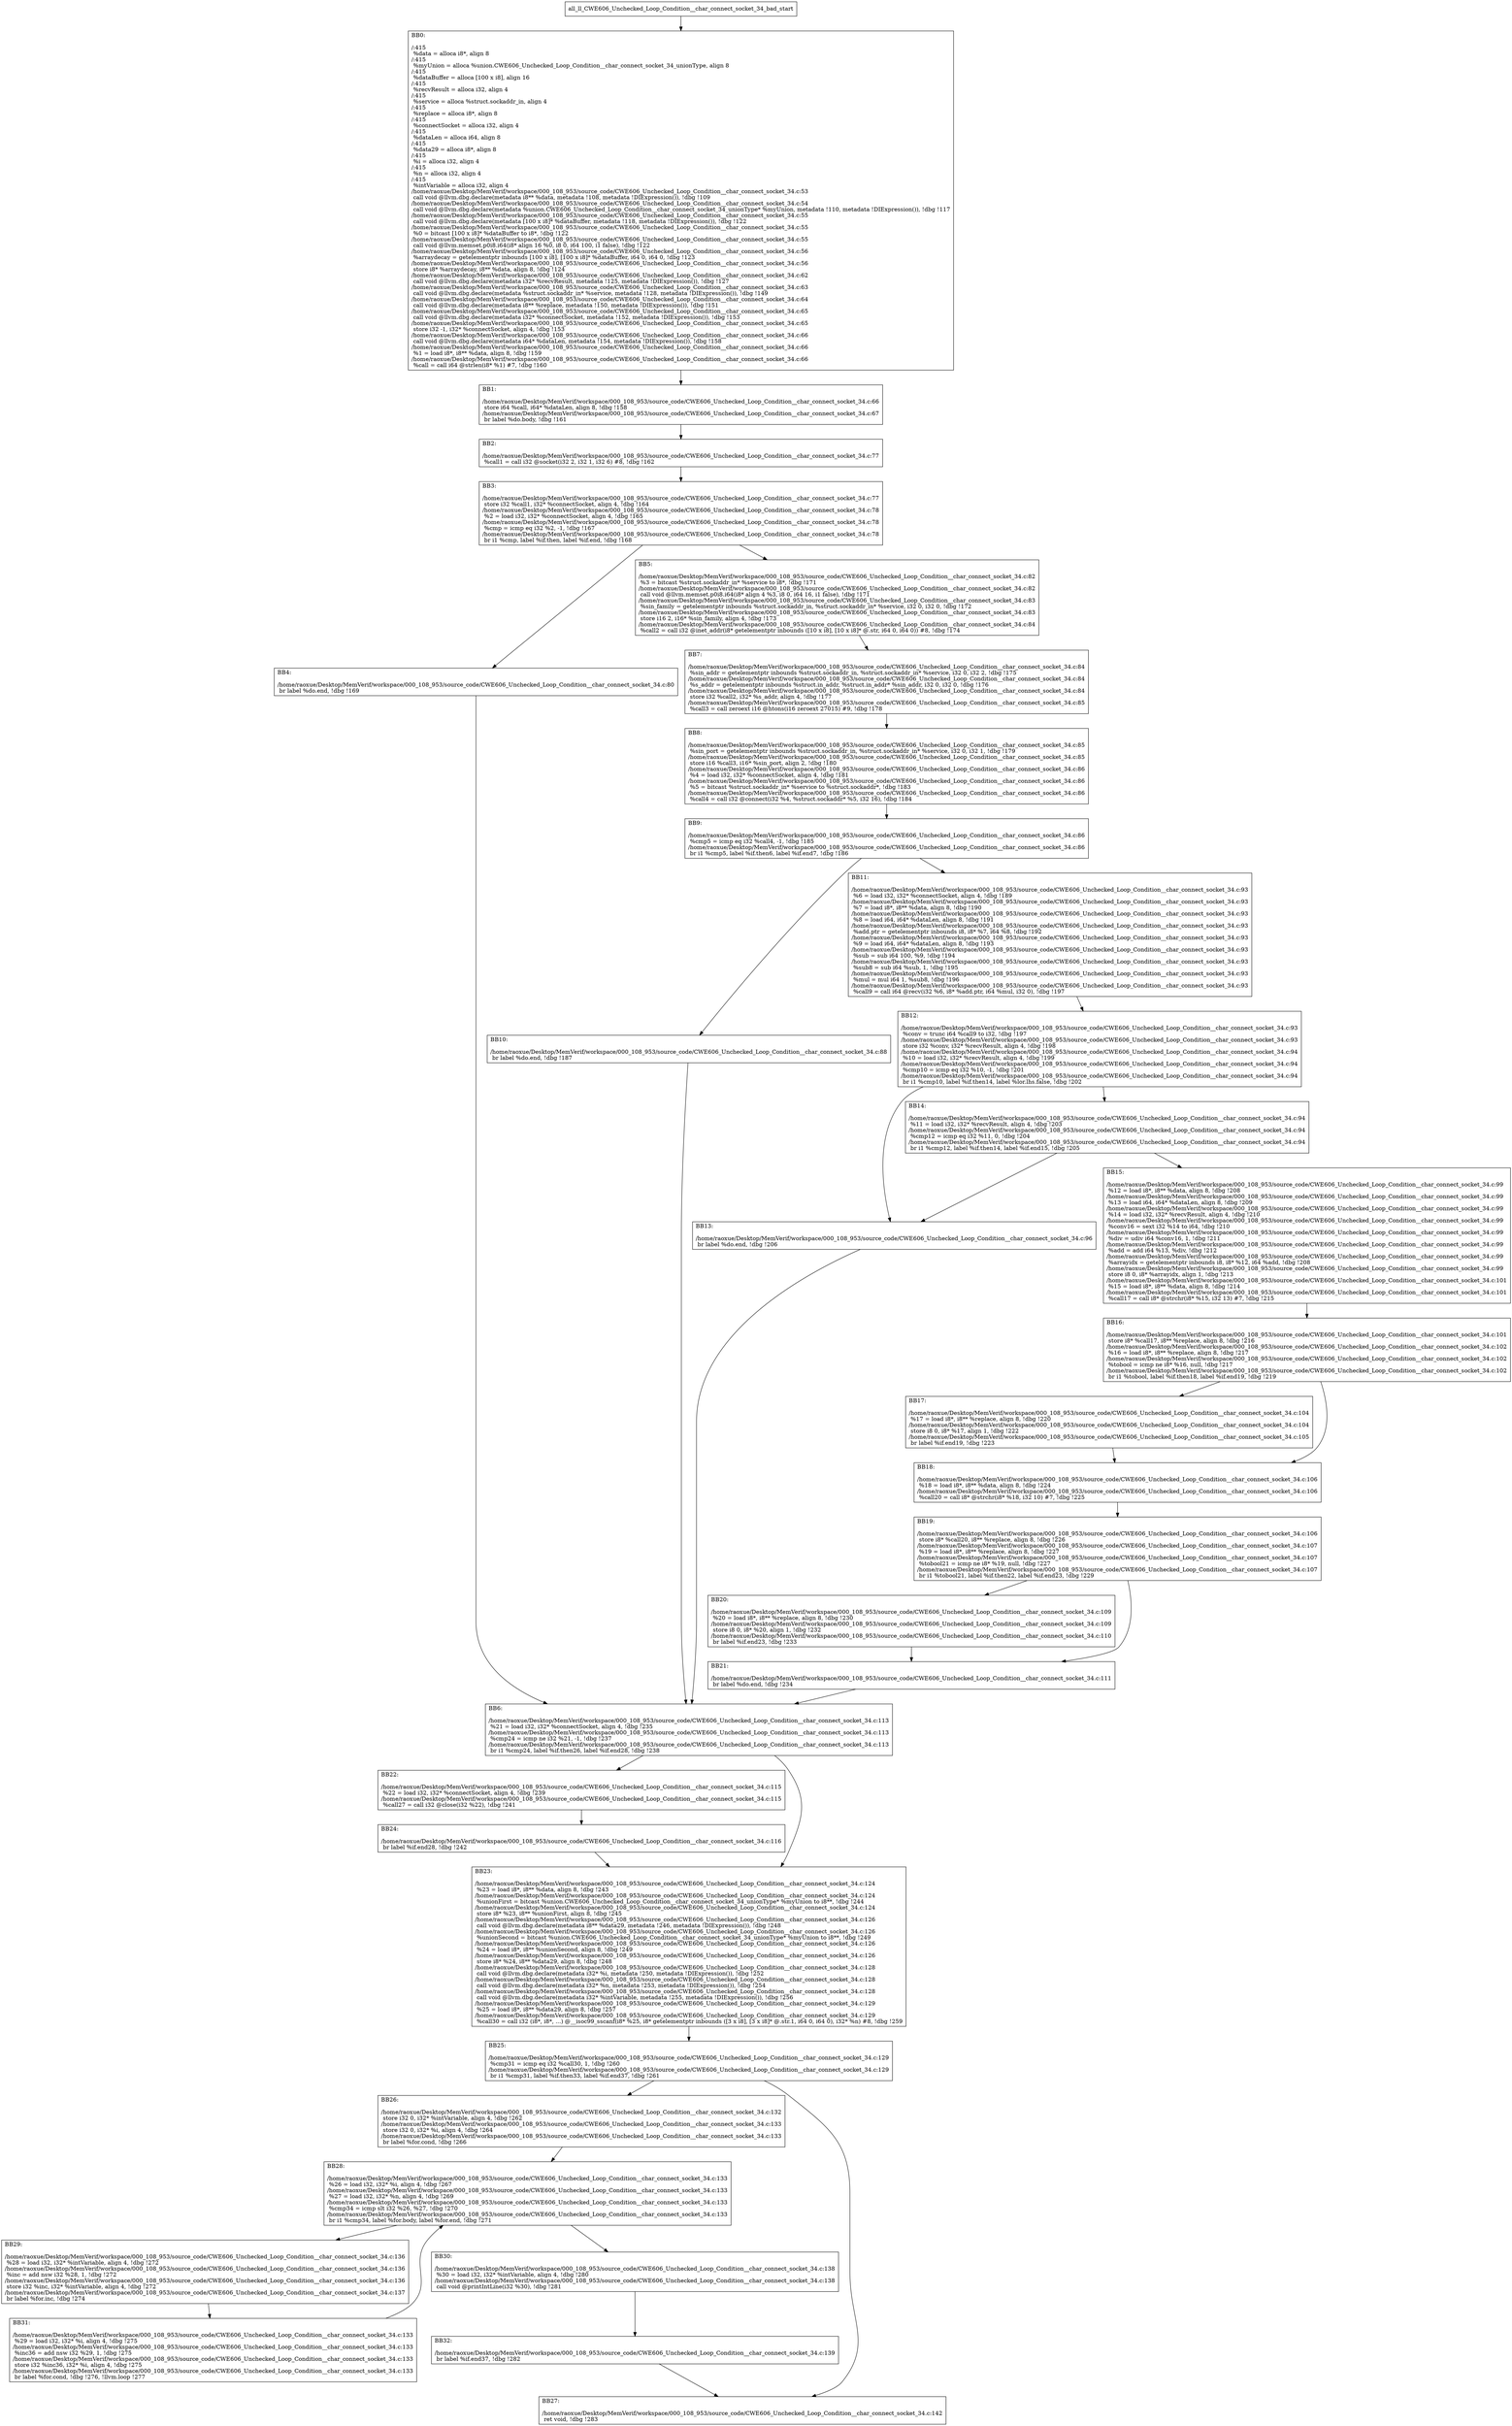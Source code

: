 digraph "CFG for'all_ll_CWE606_Unchecked_Loop_Condition__char_connect_socket_34_bad' function" {
	BBall_ll_CWE606_Unchecked_Loop_Condition__char_connect_socket_34_bad_start[shape=record,label="{all_ll_CWE606_Unchecked_Loop_Condition__char_connect_socket_34_bad_start}"];
	BBall_ll_CWE606_Unchecked_Loop_Condition__char_connect_socket_34_bad_start-> all_ll_CWE606_Unchecked_Loop_Condition__char_connect_socket_34_badBB0;
	all_ll_CWE606_Unchecked_Loop_Condition__char_connect_socket_34_badBB0 [shape=record, label="{BB0:\l\l/:415\l
  %data = alloca i8*, align 8\l
/:415\l
  %myUnion = alloca %union.CWE606_Unchecked_Loop_Condition__char_connect_socket_34_unionType, align 8\l
/:415\l
  %dataBuffer = alloca [100 x i8], align 16\l
/:415\l
  %recvResult = alloca i32, align 4\l
/:415\l
  %service = alloca %struct.sockaddr_in, align 4\l
/:415\l
  %replace = alloca i8*, align 8\l
/:415\l
  %connectSocket = alloca i32, align 4\l
/:415\l
  %dataLen = alloca i64, align 8\l
/:415\l
  %data29 = alloca i8*, align 8\l
/:415\l
  %i = alloca i32, align 4\l
/:415\l
  %n = alloca i32, align 4\l
/:415\l
  %intVariable = alloca i32, align 4\l
/home/raoxue/Desktop/MemVerif/workspace/000_108_953/source_code/CWE606_Unchecked_Loop_Condition__char_connect_socket_34.c:53\l
  call void @llvm.dbg.declare(metadata i8** %data, metadata !108, metadata !DIExpression()), !dbg !109\l
/home/raoxue/Desktop/MemVerif/workspace/000_108_953/source_code/CWE606_Unchecked_Loop_Condition__char_connect_socket_34.c:54\l
  call void @llvm.dbg.declare(metadata %union.CWE606_Unchecked_Loop_Condition__char_connect_socket_34_unionType* %myUnion, metadata !110, metadata !DIExpression()), !dbg !117\l
/home/raoxue/Desktop/MemVerif/workspace/000_108_953/source_code/CWE606_Unchecked_Loop_Condition__char_connect_socket_34.c:55\l
  call void @llvm.dbg.declare(metadata [100 x i8]* %dataBuffer, metadata !118, metadata !DIExpression()), !dbg !122\l
/home/raoxue/Desktop/MemVerif/workspace/000_108_953/source_code/CWE606_Unchecked_Loop_Condition__char_connect_socket_34.c:55\l
  %0 = bitcast [100 x i8]* %dataBuffer to i8*, !dbg !122\l
/home/raoxue/Desktop/MemVerif/workspace/000_108_953/source_code/CWE606_Unchecked_Loop_Condition__char_connect_socket_34.c:55\l
  call void @llvm.memset.p0i8.i64(i8* align 16 %0, i8 0, i64 100, i1 false), !dbg !122\l
/home/raoxue/Desktop/MemVerif/workspace/000_108_953/source_code/CWE606_Unchecked_Loop_Condition__char_connect_socket_34.c:56\l
  %arraydecay = getelementptr inbounds [100 x i8], [100 x i8]* %dataBuffer, i64 0, i64 0, !dbg !123\l
/home/raoxue/Desktop/MemVerif/workspace/000_108_953/source_code/CWE606_Unchecked_Loop_Condition__char_connect_socket_34.c:56\l
  store i8* %arraydecay, i8** %data, align 8, !dbg !124\l
/home/raoxue/Desktop/MemVerif/workspace/000_108_953/source_code/CWE606_Unchecked_Loop_Condition__char_connect_socket_34.c:62\l
  call void @llvm.dbg.declare(metadata i32* %recvResult, metadata !125, metadata !DIExpression()), !dbg !127\l
/home/raoxue/Desktop/MemVerif/workspace/000_108_953/source_code/CWE606_Unchecked_Loop_Condition__char_connect_socket_34.c:63\l
  call void @llvm.dbg.declare(metadata %struct.sockaddr_in* %service, metadata !128, metadata !DIExpression()), !dbg !149\l
/home/raoxue/Desktop/MemVerif/workspace/000_108_953/source_code/CWE606_Unchecked_Loop_Condition__char_connect_socket_34.c:64\l
  call void @llvm.dbg.declare(metadata i8** %replace, metadata !150, metadata !DIExpression()), !dbg !151\l
/home/raoxue/Desktop/MemVerif/workspace/000_108_953/source_code/CWE606_Unchecked_Loop_Condition__char_connect_socket_34.c:65\l
  call void @llvm.dbg.declare(metadata i32* %connectSocket, metadata !152, metadata !DIExpression()), !dbg !153\l
/home/raoxue/Desktop/MemVerif/workspace/000_108_953/source_code/CWE606_Unchecked_Loop_Condition__char_connect_socket_34.c:65\l
  store i32 -1, i32* %connectSocket, align 4, !dbg !153\l
/home/raoxue/Desktop/MemVerif/workspace/000_108_953/source_code/CWE606_Unchecked_Loop_Condition__char_connect_socket_34.c:66\l
  call void @llvm.dbg.declare(metadata i64* %dataLen, metadata !154, metadata !DIExpression()), !dbg !158\l
/home/raoxue/Desktop/MemVerif/workspace/000_108_953/source_code/CWE606_Unchecked_Loop_Condition__char_connect_socket_34.c:66\l
  %1 = load i8*, i8** %data, align 8, !dbg !159\l
/home/raoxue/Desktop/MemVerif/workspace/000_108_953/source_code/CWE606_Unchecked_Loop_Condition__char_connect_socket_34.c:66\l
  %call = call i64 @strlen(i8* %1) #7, !dbg !160\l
}"];
	all_ll_CWE606_Unchecked_Loop_Condition__char_connect_socket_34_badBB0-> all_ll_CWE606_Unchecked_Loop_Condition__char_connect_socket_34_badBB1;
	all_ll_CWE606_Unchecked_Loop_Condition__char_connect_socket_34_badBB1 [shape=record, label="{BB1:\l\l/home/raoxue/Desktop/MemVerif/workspace/000_108_953/source_code/CWE606_Unchecked_Loop_Condition__char_connect_socket_34.c:66\l
  store i64 %call, i64* %dataLen, align 8, !dbg !158\l
/home/raoxue/Desktop/MemVerif/workspace/000_108_953/source_code/CWE606_Unchecked_Loop_Condition__char_connect_socket_34.c:67\l
  br label %do.body, !dbg !161\l
}"];
	all_ll_CWE606_Unchecked_Loop_Condition__char_connect_socket_34_badBB1-> all_ll_CWE606_Unchecked_Loop_Condition__char_connect_socket_34_badBB2;
	all_ll_CWE606_Unchecked_Loop_Condition__char_connect_socket_34_badBB2 [shape=record, label="{BB2:\l\l/home/raoxue/Desktop/MemVerif/workspace/000_108_953/source_code/CWE606_Unchecked_Loop_Condition__char_connect_socket_34.c:77\l
  %call1 = call i32 @socket(i32 2, i32 1, i32 6) #8, !dbg !162\l
}"];
	all_ll_CWE606_Unchecked_Loop_Condition__char_connect_socket_34_badBB2-> all_ll_CWE606_Unchecked_Loop_Condition__char_connect_socket_34_badBB3;
	all_ll_CWE606_Unchecked_Loop_Condition__char_connect_socket_34_badBB3 [shape=record, label="{BB3:\l\l/home/raoxue/Desktop/MemVerif/workspace/000_108_953/source_code/CWE606_Unchecked_Loop_Condition__char_connect_socket_34.c:77\l
  store i32 %call1, i32* %connectSocket, align 4, !dbg !164\l
/home/raoxue/Desktop/MemVerif/workspace/000_108_953/source_code/CWE606_Unchecked_Loop_Condition__char_connect_socket_34.c:78\l
  %2 = load i32, i32* %connectSocket, align 4, !dbg !165\l
/home/raoxue/Desktop/MemVerif/workspace/000_108_953/source_code/CWE606_Unchecked_Loop_Condition__char_connect_socket_34.c:78\l
  %cmp = icmp eq i32 %2, -1, !dbg !167\l
/home/raoxue/Desktop/MemVerif/workspace/000_108_953/source_code/CWE606_Unchecked_Loop_Condition__char_connect_socket_34.c:78\l
  br i1 %cmp, label %if.then, label %if.end, !dbg !168\l
}"];
	all_ll_CWE606_Unchecked_Loop_Condition__char_connect_socket_34_badBB3-> all_ll_CWE606_Unchecked_Loop_Condition__char_connect_socket_34_badBB4;
	all_ll_CWE606_Unchecked_Loop_Condition__char_connect_socket_34_badBB3-> all_ll_CWE606_Unchecked_Loop_Condition__char_connect_socket_34_badBB5;
	all_ll_CWE606_Unchecked_Loop_Condition__char_connect_socket_34_badBB4 [shape=record, label="{BB4:\l\l/home/raoxue/Desktop/MemVerif/workspace/000_108_953/source_code/CWE606_Unchecked_Loop_Condition__char_connect_socket_34.c:80\l
  br label %do.end, !dbg !169\l
}"];
	all_ll_CWE606_Unchecked_Loop_Condition__char_connect_socket_34_badBB4-> all_ll_CWE606_Unchecked_Loop_Condition__char_connect_socket_34_badBB6;
	all_ll_CWE606_Unchecked_Loop_Condition__char_connect_socket_34_badBB5 [shape=record, label="{BB5:\l\l/home/raoxue/Desktop/MemVerif/workspace/000_108_953/source_code/CWE606_Unchecked_Loop_Condition__char_connect_socket_34.c:82\l
  %3 = bitcast %struct.sockaddr_in* %service to i8*, !dbg !171\l
/home/raoxue/Desktop/MemVerif/workspace/000_108_953/source_code/CWE606_Unchecked_Loop_Condition__char_connect_socket_34.c:82\l
  call void @llvm.memset.p0i8.i64(i8* align 4 %3, i8 0, i64 16, i1 false), !dbg !171\l
/home/raoxue/Desktop/MemVerif/workspace/000_108_953/source_code/CWE606_Unchecked_Loop_Condition__char_connect_socket_34.c:83\l
  %sin_family = getelementptr inbounds %struct.sockaddr_in, %struct.sockaddr_in* %service, i32 0, i32 0, !dbg !172\l
/home/raoxue/Desktop/MemVerif/workspace/000_108_953/source_code/CWE606_Unchecked_Loop_Condition__char_connect_socket_34.c:83\l
  store i16 2, i16* %sin_family, align 4, !dbg !173\l
/home/raoxue/Desktop/MemVerif/workspace/000_108_953/source_code/CWE606_Unchecked_Loop_Condition__char_connect_socket_34.c:84\l
  %call2 = call i32 @inet_addr(i8* getelementptr inbounds ([10 x i8], [10 x i8]* @.str, i64 0, i64 0)) #8, !dbg !174\l
}"];
	all_ll_CWE606_Unchecked_Loop_Condition__char_connect_socket_34_badBB5-> all_ll_CWE606_Unchecked_Loop_Condition__char_connect_socket_34_badBB7;
	all_ll_CWE606_Unchecked_Loop_Condition__char_connect_socket_34_badBB7 [shape=record, label="{BB7:\l\l/home/raoxue/Desktop/MemVerif/workspace/000_108_953/source_code/CWE606_Unchecked_Loop_Condition__char_connect_socket_34.c:84\l
  %sin_addr = getelementptr inbounds %struct.sockaddr_in, %struct.sockaddr_in* %service, i32 0, i32 2, !dbg !175\l
/home/raoxue/Desktop/MemVerif/workspace/000_108_953/source_code/CWE606_Unchecked_Loop_Condition__char_connect_socket_34.c:84\l
  %s_addr = getelementptr inbounds %struct.in_addr, %struct.in_addr* %sin_addr, i32 0, i32 0, !dbg !176\l
/home/raoxue/Desktop/MemVerif/workspace/000_108_953/source_code/CWE606_Unchecked_Loop_Condition__char_connect_socket_34.c:84\l
  store i32 %call2, i32* %s_addr, align 4, !dbg !177\l
/home/raoxue/Desktop/MemVerif/workspace/000_108_953/source_code/CWE606_Unchecked_Loop_Condition__char_connect_socket_34.c:85\l
  %call3 = call zeroext i16 @htons(i16 zeroext 27015) #9, !dbg !178\l
}"];
	all_ll_CWE606_Unchecked_Loop_Condition__char_connect_socket_34_badBB7-> all_ll_CWE606_Unchecked_Loop_Condition__char_connect_socket_34_badBB8;
	all_ll_CWE606_Unchecked_Loop_Condition__char_connect_socket_34_badBB8 [shape=record, label="{BB8:\l\l/home/raoxue/Desktop/MemVerif/workspace/000_108_953/source_code/CWE606_Unchecked_Loop_Condition__char_connect_socket_34.c:85\l
  %sin_port = getelementptr inbounds %struct.sockaddr_in, %struct.sockaddr_in* %service, i32 0, i32 1, !dbg !179\l
/home/raoxue/Desktop/MemVerif/workspace/000_108_953/source_code/CWE606_Unchecked_Loop_Condition__char_connect_socket_34.c:85\l
  store i16 %call3, i16* %sin_port, align 2, !dbg !180\l
/home/raoxue/Desktop/MemVerif/workspace/000_108_953/source_code/CWE606_Unchecked_Loop_Condition__char_connect_socket_34.c:86\l
  %4 = load i32, i32* %connectSocket, align 4, !dbg !181\l
/home/raoxue/Desktop/MemVerif/workspace/000_108_953/source_code/CWE606_Unchecked_Loop_Condition__char_connect_socket_34.c:86\l
  %5 = bitcast %struct.sockaddr_in* %service to %struct.sockaddr*, !dbg !183\l
/home/raoxue/Desktop/MemVerif/workspace/000_108_953/source_code/CWE606_Unchecked_Loop_Condition__char_connect_socket_34.c:86\l
  %call4 = call i32 @connect(i32 %4, %struct.sockaddr* %5, i32 16), !dbg !184\l
}"];
	all_ll_CWE606_Unchecked_Loop_Condition__char_connect_socket_34_badBB8-> all_ll_CWE606_Unchecked_Loop_Condition__char_connect_socket_34_badBB9;
	all_ll_CWE606_Unchecked_Loop_Condition__char_connect_socket_34_badBB9 [shape=record, label="{BB9:\l\l/home/raoxue/Desktop/MemVerif/workspace/000_108_953/source_code/CWE606_Unchecked_Loop_Condition__char_connect_socket_34.c:86\l
  %cmp5 = icmp eq i32 %call4, -1, !dbg !185\l
/home/raoxue/Desktop/MemVerif/workspace/000_108_953/source_code/CWE606_Unchecked_Loop_Condition__char_connect_socket_34.c:86\l
  br i1 %cmp5, label %if.then6, label %if.end7, !dbg !186\l
}"];
	all_ll_CWE606_Unchecked_Loop_Condition__char_connect_socket_34_badBB9-> all_ll_CWE606_Unchecked_Loop_Condition__char_connect_socket_34_badBB10;
	all_ll_CWE606_Unchecked_Loop_Condition__char_connect_socket_34_badBB9-> all_ll_CWE606_Unchecked_Loop_Condition__char_connect_socket_34_badBB11;
	all_ll_CWE606_Unchecked_Loop_Condition__char_connect_socket_34_badBB10 [shape=record, label="{BB10:\l\l/home/raoxue/Desktop/MemVerif/workspace/000_108_953/source_code/CWE606_Unchecked_Loop_Condition__char_connect_socket_34.c:88\l
  br label %do.end, !dbg !187\l
}"];
	all_ll_CWE606_Unchecked_Loop_Condition__char_connect_socket_34_badBB10-> all_ll_CWE606_Unchecked_Loop_Condition__char_connect_socket_34_badBB6;
	all_ll_CWE606_Unchecked_Loop_Condition__char_connect_socket_34_badBB11 [shape=record, label="{BB11:\l\l/home/raoxue/Desktop/MemVerif/workspace/000_108_953/source_code/CWE606_Unchecked_Loop_Condition__char_connect_socket_34.c:93\l
  %6 = load i32, i32* %connectSocket, align 4, !dbg !189\l
/home/raoxue/Desktop/MemVerif/workspace/000_108_953/source_code/CWE606_Unchecked_Loop_Condition__char_connect_socket_34.c:93\l
  %7 = load i8*, i8** %data, align 8, !dbg !190\l
/home/raoxue/Desktop/MemVerif/workspace/000_108_953/source_code/CWE606_Unchecked_Loop_Condition__char_connect_socket_34.c:93\l
  %8 = load i64, i64* %dataLen, align 8, !dbg !191\l
/home/raoxue/Desktop/MemVerif/workspace/000_108_953/source_code/CWE606_Unchecked_Loop_Condition__char_connect_socket_34.c:93\l
  %add.ptr = getelementptr inbounds i8, i8* %7, i64 %8, !dbg !192\l
/home/raoxue/Desktop/MemVerif/workspace/000_108_953/source_code/CWE606_Unchecked_Loop_Condition__char_connect_socket_34.c:93\l
  %9 = load i64, i64* %dataLen, align 8, !dbg !193\l
/home/raoxue/Desktop/MemVerif/workspace/000_108_953/source_code/CWE606_Unchecked_Loop_Condition__char_connect_socket_34.c:93\l
  %sub = sub i64 100, %9, !dbg !194\l
/home/raoxue/Desktop/MemVerif/workspace/000_108_953/source_code/CWE606_Unchecked_Loop_Condition__char_connect_socket_34.c:93\l
  %sub8 = sub i64 %sub, 1, !dbg !195\l
/home/raoxue/Desktop/MemVerif/workspace/000_108_953/source_code/CWE606_Unchecked_Loop_Condition__char_connect_socket_34.c:93\l
  %mul = mul i64 1, %sub8, !dbg !196\l
/home/raoxue/Desktop/MemVerif/workspace/000_108_953/source_code/CWE606_Unchecked_Loop_Condition__char_connect_socket_34.c:93\l
  %call9 = call i64 @recv(i32 %6, i8* %add.ptr, i64 %mul, i32 0), !dbg !197\l
}"];
	all_ll_CWE606_Unchecked_Loop_Condition__char_connect_socket_34_badBB11-> all_ll_CWE606_Unchecked_Loop_Condition__char_connect_socket_34_badBB12;
	all_ll_CWE606_Unchecked_Loop_Condition__char_connect_socket_34_badBB12 [shape=record, label="{BB12:\l\l/home/raoxue/Desktop/MemVerif/workspace/000_108_953/source_code/CWE606_Unchecked_Loop_Condition__char_connect_socket_34.c:93\l
  %conv = trunc i64 %call9 to i32, !dbg !197\l
/home/raoxue/Desktop/MemVerif/workspace/000_108_953/source_code/CWE606_Unchecked_Loop_Condition__char_connect_socket_34.c:93\l
  store i32 %conv, i32* %recvResult, align 4, !dbg !198\l
/home/raoxue/Desktop/MemVerif/workspace/000_108_953/source_code/CWE606_Unchecked_Loop_Condition__char_connect_socket_34.c:94\l
  %10 = load i32, i32* %recvResult, align 4, !dbg !199\l
/home/raoxue/Desktop/MemVerif/workspace/000_108_953/source_code/CWE606_Unchecked_Loop_Condition__char_connect_socket_34.c:94\l
  %cmp10 = icmp eq i32 %10, -1, !dbg !201\l
/home/raoxue/Desktop/MemVerif/workspace/000_108_953/source_code/CWE606_Unchecked_Loop_Condition__char_connect_socket_34.c:94\l
  br i1 %cmp10, label %if.then14, label %lor.lhs.false, !dbg !202\l
}"];
	all_ll_CWE606_Unchecked_Loop_Condition__char_connect_socket_34_badBB12-> all_ll_CWE606_Unchecked_Loop_Condition__char_connect_socket_34_badBB13;
	all_ll_CWE606_Unchecked_Loop_Condition__char_connect_socket_34_badBB12-> all_ll_CWE606_Unchecked_Loop_Condition__char_connect_socket_34_badBB14;
	all_ll_CWE606_Unchecked_Loop_Condition__char_connect_socket_34_badBB14 [shape=record, label="{BB14:\l\l/home/raoxue/Desktop/MemVerif/workspace/000_108_953/source_code/CWE606_Unchecked_Loop_Condition__char_connect_socket_34.c:94\l
  %11 = load i32, i32* %recvResult, align 4, !dbg !203\l
/home/raoxue/Desktop/MemVerif/workspace/000_108_953/source_code/CWE606_Unchecked_Loop_Condition__char_connect_socket_34.c:94\l
  %cmp12 = icmp eq i32 %11, 0, !dbg !204\l
/home/raoxue/Desktop/MemVerif/workspace/000_108_953/source_code/CWE606_Unchecked_Loop_Condition__char_connect_socket_34.c:94\l
  br i1 %cmp12, label %if.then14, label %if.end15, !dbg !205\l
}"];
	all_ll_CWE606_Unchecked_Loop_Condition__char_connect_socket_34_badBB14-> all_ll_CWE606_Unchecked_Loop_Condition__char_connect_socket_34_badBB13;
	all_ll_CWE606_Unchecked_Loop_Condition__char_connect_socket_34_badBB14-> all_ll_CWE606_Unchecked_Loop_Condition__char_connect_socket_34_badBB15;
	all_ll_CWE606_Unchecked_Loop_Condition__char_connect_socket_34_badBB13 [shape=record, label="{BB13:\l\l/home/raoxue/Desktop/MemVerif/workspace/000_108_953/source_code/CWE606_Unchecked_Loop_Condition__char_connect_socket_34.c:96\l
  br label %do.end, !dbg !206\l
}"];
	all_ll_CWE606_Unchecked_Loop_Condition__char_connect_socket_34_badBB13-> all_ll_CWE606_Unchecked_Loop_Condition__char_connect_socket_34_badBB6;
	all_ll_CWE606_Unchecked_Loop_Condition__char_connect_socket_34_badBB15 [shape=record, label="{BB15:\l\l/home/raoxue/Desktop/MemVerif/workspace/000_108_953/source_code/CWE606_Unchecked_Loop_Condition__char_connect_socket_34.c:99\l
  %12 = load i8*, i8** %data, align 8, !dbg !208\l
/home/raoxue/Desktop/MemVerif/workspace/000_108_953/source_code/CWE606_Unchecked_Loop_Condition__char_connect_socket_34.c:99\l
  %13 = load i64, i64* %dataLen, align 8, !dbg !209\l
/home/raoxue/Desktop/MemVerif/workspace/000_108_953/source_code/CWE606_Unchecked_Loop_Condition__char_connect_socket_34.c:99\l
  %14 = load i32, i32* %recvResult, align 4, !dbg !210\l
/home/raoxue/Desktop/MemVerif/workspace/000_108_953/source_code/CWE606_Unchecked_Loop_Condition__char_connect_socket_34.c:99\l
  %conv16 = sext i32 %14 to i64, !dbg !210\l
/home/raoxue/Desktop/MemVerif/workspace/000_108_953/source_code/CWE606_Unchecked_Loop_Condition__char_connect_socket_34.c:99\l
  %div = udiv i64 %conv16, 1, !dbg !211\l
/home/raoxue/Desktop/MemVerif/workspace/000_108_953/source_code/CWE606_Unchecked_Loop_Condition__char_connect_socket_34.c:99\l
  %add = add i64 %13, %div, !dbg !212\l
/home/raoxue/Desktop/MemVerif/workspace/000_108_953/source_code/CWE606_Unchecked_Loop_Condition__char_connect_socket_34.c:99\l
  %arrayidx = getelementptr inbounds i8, i8* %12, i64 %add, !dbg !208\l
/home/raoxue/Desktop/MemVerif/workspace/000_108_953/source_code/CWE606_Unchecked_Loop_Condition__char_connect_socket_34.c:99\l
  store i8 0, i8* %arrayidx, align 1, !dbg !213\l
/home/raoxue/Desktop/MemVerif/workspace/000_108_953/source_code/CWE606_Unchecked_Loop_Condition__char_connect_socket_34.c:101\l
  %15 = load i8*, i8** %data, align 8, !dbg !214\l
/home/raoxue/Desktop/MemVerif/workspace/000_108_953/source_code/CWE606_Unchecked_Loop_Condition__char_connect_socket_34.c:101\l
  %call17 = call i8* @strchr(i8* %15, i32 13) #7, !dbg !215\l
}"];
	all_ll_CWE606_Unchecked_Loop_Condition__char_connect_socket_34_badBB15-> all_ll_CWE606_Unchecked_Loop_Condition__char_connect_socket_34_badBB16;
	all_ll_CWE606_Unchecked_Loop_Condition__char_connect_socket_34_badBB16 [shape=record, label="{BB16:\l\l/home/raoxue/Desktop/MemVerif/workspace/000_108_953/source_code/CWE606_Unchecked_Loop_Condition__char_connect_socket_34.c:101\l
  store i8* %call17, i8** %replace, align 8, !dbg !216\l
/home/raoxue/Desktop/MemVerif/workspace/000_108_953/source_code/CWE606_Unchecked_Loop_Condition__char_connect_socket_34.c:102\l
  %16 = load i8*, i8** %replace, align 8, !dbg !217\l
/home/raoxue/Desktop/MemVerif/workspace/000_108_953/source_code/CWE606_Unchecked_Loop_Condition__char_connect_socket_34.c:102\l
  %tobool = icmp ne i8* %16, null, !dbg !217\l
/home/raoxue/Desktop/MemVerif/workspace/000_108_953/source_code/CWE606_Unchecked_Loop_Condition__char_connect_socket_34.c:102\l
  br i1 %tobool, label %if.then18, label %if.end19, !dbg !219\l
}"];
	all_ll_CWE606_Unchecked_Loop_Condition__char_connect_socket_34_badBB16-> all_ll_CWE606_Unchecked_Loop_Condition__char_connect_socket_34_badBB17;
	all_ll_CWE606_Unchecked_Loop_Condition__char_connect_socket_34_badBB16-> all_ll_CWE606_Unchecked_Loop_Condition__char_connect_socket_34_badBB18;
	all_ll_CWE606_Unchecked_Loop_Condition__char_connect_socket_34_badBB17 [shape=record, label="{BB17:\l\l/home/raoxue/Desktop/MemVerif/workspace/000_108_953/source_code/CWE606_Unchecked_Loop_Condition__char_connect_socket_34.c:104\l
  %17 = load i8*, i8** %replace, align 8, !dbg !220\l
/home/raoxue/Desktop/MemVerif/workspace/000_108_953/source_code/CWE606_Unchecked_Loop_Condition__char_connect_socket_34.c:104\l
  store i8 0, i8* %17, align 1, !dbg !222\l
/home/raoxue/Desktop/MemVerif/workspace/000_108_953/source_code/CWE606_Unchecked_Loop_Condition__char_connect_socket_34.c:105\l
  br label %if.end19, !dbg !223\l
}"];
	all_ll_CWE606_Unchecked_Loop_Condition__char_connect_socket_34_badBB17-> all_ll_CWE606_Unchecked_Loop_Condition__char_connect_socket_34_badBB18;
	all_ll_CWE606_Unchecked_Loop_Condition__char_connect_socket_34_badBB18 [shape=record, label="{BB18:\l\l/home/raoxue/Desktop/MemVerif/workspace/000_108_953/source_code/CWE606_Unchecked_Loop_Condition__char_connect_socket_34.c:106\l
  %18 = load i8*, i8** %data, align 8, !dbg !224\l
/home/raoxue/Desktop/MemVerif/workspace/000_108_953/source_code/CWE606_Unchecked_Loop_Condition__char_connect_socket_34.c:106\l
  %call20 = call i8* @strchr(i8* %18, i32 10) #7, !dbg !225\l
}"];
	all_ll_CWE606_Unchecked_Loop_Condition__char_connect_socket_34_badBB18-> all_ll_CWE606_Unchecked_Loop_Condition__char_connect_socket_34_badBB19;
	all_ll_CWE606_Unchecked_Loop_Condition__char_connect_socket_34_badBB19 [shape=record, label="{BB19:\l\l/home/raoxue/Desktop/MemVerif/workspace/000_108_953/source_code/CWE606_Unchecked_Loop_Condition__char_connect_socket_34.c:106\l
  store i8* %call20, i8** %replace, align 8, !dbg !226\l
/home/raoxue/Desktop/MemVerif/workspace/000_108_953/source_code/CWE606_Unchecked_Loop_Condition__char_connect_socket_34.c:107\l
  %19 = load i8*, i8** %replace, align 8, !dbg !227\l
/home/raoxue/Desktop/MemVerif/workspace/000_108_953/source_code/CWE606_Unchecked_Loop_Condition__char_connect_socket_34.c:107\l
  %tobool21 = icmp ne i8* %19, null, !dbg !227\l
/home/raoxue/Desktop/MemVerif/workspace/000_108_953/source_code/CWE606_Unchecked_Loop_Condition__char_connect_socket_34.c:107\l
  br i1 %tobool21, label %if.then22, label %if.end23, !dbg !229\l
}"];
	all_ll_CWE606_Unchecked_Loop_Condition__char_connect_socket_34_badBB19-> all_ll_CWE606_Unchecked_Loop_Condition__char_connect_socket_34_badBB20;
	all_ll_CWE606_Unchecked_Loop_Condition__char_connect_socket_34_badBB19-> all_ll_CWE606_Unchecked_Loop_Condition__char_connect_socket_34_badBB21;
	all_ll_CWE606_Unchecked_Loop_Condition__char_connect_socket_34_badBB20 [shape=record, label="{BB20:\l\l/home/raoxue/Desktop/MemVerif/workspace/000_108_953/source_code/CWE606_Unchecked_Loop_Condition__char_connect_socket_34.c:109\l
  %20 = load i8*, i8** %replace, align 8, !dbg !230\l
/home/raoxue/Desktop/MemVerif/workspace/000_108_953/source_code/CWE606_Unchecked_Loop_Condition__char_connect_socket_34.c:109\l
  store i8 0, i8* %20, align 1, !dbg !232\l
/home/raoxue/Desktop/MemVerif/workspace/000_108_953/source_code/CWE606_Unchecked_Loop_Condition__char_connect_socket_34.c:110\l
  br label %if.end23, !dbg !233\l
}"];
	all_ll_CWE606_Unchecked_Loop_Condition__char_connect_socket_34_badBB20-> all_ll_CWE606_Unchecked_Loop_Condition__char_connect_socket_34_badBB21;
	all_ll_CWE606_Unchecked_Loop_Condition__char_connect_socket_34_badBB21 [shape=record, label="{BB21:\l\l/home/raoxue/Desktop/MemVerif/workspace/000_108_953/source_code/CWE606_Unchecked_Loop_Condition__char_connect_socket_34.c:111\l
  br label %do.end, !dbg !234\l
}"];
	all_ll_CWE606_Unchecked_Loop_Condition__char_connect_socket_34_badBB21-> all_ll_CWE606_Unchecked_Loop_Condition__char_connect_socket_34_badBB6;
	all_ll_CWE606_Unchecked_Loop_Condition__char_connect_socket_34_badBB6 [shape=record, label="{BB6:\l\l/home/raoxue/Desktop/MemVerif/workspace/000_108_953/source_code/CWE606_Unchecked_Loop_Condition__char_connect_socket_34.c:113\l
  %21 = load i32, i32* %connectSocket, align 4, !dbg !235\l
/home/raoxue/Desktop/MemVerif/workspace/000_108_953/source_code/CWE606_Unchecked_Loop_Condition__char_connect_socket_34.c:113\l
  %cmp24 = icmp ne i32 %21, -1, !dbg !237\l
/home/raoxue/Desktop/MemVerif/workspace/000_108_953/source_code/CWE606_Unchecked_Loop_Condition__char_connect_socket_34.c:113\l
  br i1 %cmp24, label %if.then26, label %if.end28, !dbg !238\l
}"];
	all_ll_CWE606_Unchecked_Loop_Condition__char_connect_socket_34_badBB6-> all_ll_CWE606_Unchecked_Loop_Condition__char_connect_socket_34_badBB22;
	all_ll_CWE606_Unchecked_Loop_Condition__char_connect_socket_34_badBB6-> all_ll_CWE606_Unchecked_Loop_Condition__char_connect_socket_34_badBB23;
	all_ll_CWE606_Unchecked_Loop_Condition__char_connect_socket_34_badBB22 [shape=record, label="{BB22:\l\l/home/raoxue/Desktop/MemVerif/workspace/000_108_953/source_code/CWE606_Unchecked_Loop_Condition__char_connect_socket_34.c:115\l
  %22 = load i32, i32* %connectSocket, align 4, !dbg !239\l
/home/raoxue/Desktop/MemVerif/workspace/000_108_953/source_code/CWE606_Unchecked_Loop_Condition__char_connect_socket_34.c:115\l
  %call27 = call i32 @close(i32 %22), !dbg !241\l
}"];
	all_ll_CWE606_Unchecked_Loop_Condition__char_connect_socket_34_badBB22-> all_ll_CWE606_Unchecked_Loop_Condition__char_connect_socket_34_badBB24;
	all_ll_CWE606_Unchecked_Loop_Condition__char_connect_socket_34_badBB24 [shape=record, label="{BB24:\l\l/home/raoxue/Desktop/MemVerif/workspace/000_108_953/source_code/CWE606_Unchecked_Loop_Condition__char_connect_socket_34.c:116\l
  br label %if.end28, !dbg !242\l
}"];
	all_ll_CWE606_Unchecked_Loop_Condition__char_connect_socket_34_badBB24-> all_ll_CWE606_Unchecked_Loop_Condition__char_connect_socket_34_badBB23;
	all_ll_CWE606_Unchecked_Loop_Condition__char_connect_socket_34_badBB23 [shape=record, label="{BB23:\l\l/home/raoxue/Desktop/MemVerif/workspace/000_108_953/source_code/CWE606_Unchecked_Loop_Condition__char_connect_socket_34.c:124\l
  %23 = load i8*, i8** %data, align 8, !dbg !243\l
/home/raoxue/Desktop/MemVerif/workspace/000_108_953/source_code/CWE606_Unchecked_Loop_Condition__char_connect_socket_34.c:124\l
  %unionFirst = bitcast %union.CWE606_Unchecked_Loop_Condition__char_connect_socket_34_unionType* %myUnion to i8**, !dbg !244\l
/home/raoxue/Desktop/MemVerif/workspace/000_108_953/source_code/CWE606_Unchecked_Loop_Condition__char_connect_socket_34.c:124\l
  store i8* %23, i8** %unionFirst, align 8, !dbg !245\l
/home/raoxue/Desktop/MemVerif/workspace/000_108_953/source_code/CWE606_Unchecked_Loop_Condition__char_connect_socket_34.c:126\l
  call void @llvm.dbg.declare(metadata i8** %data29, metadata !246, metadata !DIExpression()), !dbg !248\l
/home/raoxue/Desktop/MemVerif/workspace/000_108_953/source_code/CWE606_Unchecked_Loop_Condition__char_connect_socket_34.c:126\l
  %unionSecond = bitcast %union.CWE606_Unchecked_Loop_Condition__char_connect_socket_34_unionType* %myUnion to i8**, !dbg !249\l
/home/raoxue/Desktop/MemVerif/workspace/000_108_953/source_code/CWE606_Unchecked_Loop_Condition__char_connect_socket_34.c:126\l
  %24 = load i8*, i8** %unionSecond, align 8, !dbg !249\l
/home/raoxue/Desktop/MemVerif/workspace/000_108_953/source_code/CWE606_Unchecked_Loop_Condition__char_connect_socket_34.c:126\l
  store i8* %24, i8** %data29, align 8, !dbg !248\l
/home/raoxue/Desktop/MemVerif/workspace/000_108_953/source_code/CWE606_Unchecked_Loop_Condition__char_connect_socket_34.c:128\l
  call void @llvm.dbg.declare(metadata i32* %i, metadata !250, metadata !DIExpression()), !dbg !252\l
/home/raoxue/Desktop/MemVerif/workspace/000_108_953/source_code/CWE606_Unchecked_Loop_Condition__char_connect_socket_34.c:128\l
  call void @llvm.dbg.declare(metadata i32* %n, metadata !253, metadata !DIExpression()), !dbg !254\l
/home/raoxue/Desktop/MemVerif/workspace/000_108_953/source_code/CWE606_Unchecked_Loop_Condition__char_connect_socket_34.c:128\l
  call void @llvm.dbg.declare(metadata i32* %intVariable, metadata !255, metadata !DIExpression()), !dbg !256\l
/home/raoxue/Desktop/MemVerif/workspace/000_108_953/source_code/CWE606_Unchecked_Loop_Condition__char_connect_socket_34.c:129\l
  %25 = load i8*, i8** %data29, align 8, !dbg !257\l
/home/raoxue/Desktop/MemVerif/workspace/000_108_953/source_code/CWE606_Unchecked_Loop_Condition__char_connect_socket_34.c:129\l
  %call30 = call i32 (i8*, i8*, ...) @__isoc99_sscanf(i8* %25, i8* getelementptr inbounds ([3 x i8], [3 x i8]* @.str.1, i64 0, i64 0), i32* %n) #8, !dbg !259\l
}"];
	all_ll_CWE606_Unchecked_Loop_Condition__char_connect_socket_34_badBB23-> all_ll_CWE606_Unchecked_Loop_Condition__char_connect_socket_34_badBB25;
	all_ll_CWE606_Unchecked_Loop_Condition__char_connect_socket_34_badBB25 [shape=record, label="{BB25:\l\l/home/raoxue/Desktop/MemVerif/workspace/000_108_953/source_code/CWE606_Unchecked_Loop_Condition__char_connect_socket_34.c:129\l
  %cmp31 = icmp eq i32 %call30, 1, !dbg !260\l
/home/raoxue/Desktop/MemVerif/workspace/000_108_953/source_code/CWE606_Unchecked_Loop_Condition__char_connect_socket_34.c:129\l
  br i1 %cmp31, label %if.then33, label %if.end37, !dbg !261\l
}"];
	all_ll_CWE606_Unchecked_Loop_Condition__char_connect_socket_34_badBB25-> all_ll_CWE606_Unchecked_Loop_Condition__char_connect_socket_34_badBB26;
	all_ll_CWE606_Unchecked_Loop_Condition__char_connect_socket_34_badBB25-> all_ll_CWE606_Unchecked_Loop_Condition__char_connect_socket_34_badBB27;
	all_ll_CWE606_Unchecked_Loop_Condition__char_connect_socket_34_badBB26 [shape=record, label="{BB26:\l\l/home/raoxue/Desktop/MemVerif/workspace/000_108_953/source_code/CWE606_Unchecked_Loop_Condition__char_connect_socket_34.c:132\l
  store i32 0, i32* %intVariable, align 4, !dbg !262\l
/home/raoxue/Desktop/MemVerif/workspace/000_108_953/source_code/CWE606_Unchecked_Loop_Condition__char_connect_socket_34.c:133\l
  store i32 0, i32* %i, align 4, !dbg !264\l
/home/raoxue/Desktop/MemVerif/workspace/000_108_953/source_code/CWE606_Unchecked_Loop_Condition__char_connect_socket_34.c:133\l
  br label %for.cond, !dbg !266\l
}"];
	all_ll_CWE606_Unchecked_Loop_Condition__char_connect_socket_34_badBB26-> all_ll_CWE606_Unchecked_Loop_Condition__char_connect_socket_34_badBB28;
	all_ll_CWE606_Unchecked_Loop_Condition__char_connect_socket_34_badBB28 [shape=record, label="{BB28:\l\l/home/raoxue/Desktop/MemVerif/workspace/000_108_953/source_code/CWE606_Unchecked_Loop_Condition__char_connect_socket_34.c:133\l
  %26 = load i32, i32* %i, align 4, !dbg !267\l
/home/raoxue/Desktop/MemVerif/workspace/000_108_953/source_code/CWE606_Unchecked_Loop_Condition__char_connect_socket_34.c:133\l
  %27 = load i32, i32* %n, align 4, !dbg !269\l
/home/raoxue/Desktop/MemVerif/workspace/000_108_953/source_code/CWE606_Unchecked_Loop_Condition__char_connect_socket_34.c:133\l
  %cmp34 = icmp slt i32 %26, %27, !dbg !270\l
/home/raoxue/Desktop/MemVerif/workspace/000_108_953/source_code/CWE606_Unchecked_Loop_Condition__char_connect_socket_34.c:133\l
  br i1 %cmp34, label %for.body, label %for.end, !dbg !271\l
}"];
	all_ll_CWE606_Unchecked_Loop_Condition__char_connect_socket_34_badBB28-> all_ll_CWE606_Unchecked_Loop_Condition__char_connect_socket_34_badBB29;
	all_ll_CWE606_Unchecked_Loop_Condition__char_connect_socket_34_badBB28-> all_ll_CWE606_Unchecked_Loop_Condition__char_connect_socket_34_badBB30;
	all_ll_CWE606_Unchecked_Loop_Condition__char_connect_socket_34_badBB29 [shape=record, label="{BB29:\l\l/home/raoxue/Desktop/MemVerif/workspace/000_108_953/source_code/CWE606_Unchecked_Loop_Condition__char_connect_socket_34.c:136\l
  %28 = load i32, i32* %intVariable, align 4, !dbg !272\l
/home/raoxue/Desktop/MemVerif/workspace/000_108_953/source_code/CWE606_Unchecked_Loop_Condition__char_connect_socket_34.c:136\l
  %inc = add nsw i32 %28, 1, !dbg !272\l
/home/raoxue/Desktop/MemVerif/workspace/000_108_953/source_code/CWE606_Unchecked_Loop_Condition__char_connect_socket_34.c:136\l
  store i32 %inc, i32* %intVariable, align 4, !dbg !272\l
/home/raoxue/Desktop/MemVerif/workspace/000_108_953/source_code/CWE606_Unchecked_Loop_Condition__char_connect_socket_34.c:137\l
  br label %for.inc, !dbg !274\l
}"];
	all_ll_CWE606_Unchecked_Loop_Condition__char_connect_socket_34_badBB29-> all_ll_CWE606_Unchecked_Loop_Condition__char_connect_socket_34_badBB31;
	all_ll_CWE606_Unchecked_Loop_Condition__char_connect_socket_34_badBB31 [shape=record, label="{BB31:\l\l/home/raoxue/Desktop/MemVerif/workspace/000_108_953/source_code/CWE606_Unchecked_Loop_Condition__char_connect_socket_34.c:133\l
  %29 = load i32, i32* %i, align 4, !dbg !275\l
/home/raoxue/Desktop/MemVerif/workspace/000_108_953/source_code/CWE606_Unchecked_Loop_Condition__char_connect_socket_34.c:133\l
  %inc36 = add nsw i32 %29, 1, !dbg !275\l
/home/raoxue/Desktop/MemVerif/workspace/000_108_953/source_code/CWE606_Unchecked_Loop_Condition__char_connect_socket_34.c:133\l
  store i32 %inc36, i32* %i, align 4, !dbg !275\l
/home/raoxue/Desktop/MemVerif/workspace/000_108_953/source_code/CWE606_Unchecked_Loop_Condition__char_connect_socket_34.c:133\l
  br label %for.cond, !dbg !276, !llvm.loop !277\l
}"];
	all_ll_CWE606_Unchecked_Loop_Condition__char_connect_socket_34_badBB31-> all_ll_CWE606_Unchecked_Loop_Condition__char_connect_socket_34_badBB28;
	all_ll_CWE606_Unchecked_Loop_Condition__char_connect_socket_34_badBB30 [shape=record, label="{BB30:\l\l/home/raoxue/Desktop/MemVerif/workspace/000_108_953/source_code/CWE606_Unchecked_Loop_Condition__char_connect_socket_34.c:138\l
  %30 = load i32, i32* %intVariable, align 4, !dbg !280\l
/home/raoxue/Desktop/MemVerif/workspace/000_108_953/source_code/CWE606_Unchecked_Loop_Condition__char_connect_socket_34.c:138\l
  call void @printIntLine(i32 %30), !dbg !281\l
}"];
	all_ll_CWE606_Unchecked_Loop_Condition__char_connect_socket_34_badBB30-> all_ll_CWE606_Unchecked_Loop_Condition__char_connect_socket_34_badBB32;
	all_ll_CWE606_Unchecked_Loop_Condition__char_connect_socket_34_badBB32 [shape=record, label="{BB32:\l\l/home/raoxue/Desktop/MemVerif/workspace/000_108_953/source_code/CWE606_Unchecked_Loop_Condition__char_connect_socket_34.c:139\l
  br label %if.end37, !dbg !282\l
}"];
	all_ll_CWE606_Unchecked_Loop_Condition__char_connect_socket_34_badBB32-> all_ll_CWE606_Unchecked_Loop_Condition__char_connect_socket_34_badBB27;
	all_ll_CWE606_Unchecked_Loop_Condition__char_connect_socket_34_badBB27 [shape=record, label="{BB27:\l\l/home/raoxue/Desktop/MemVerif/workspace/000_108_953/source_code/CWE606_Unchecked_Loop_Condition__char_connect_socket_34.c:142\l
  ret void, !dbg !283\l
}"];
}
